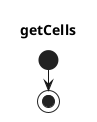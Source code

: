 :New variable: <b>cells</b>;
:New variable: <b>blood</b>;
:New variable: <b>muscles</b>;
@startuml
title getCells
start
stop
@enduml
